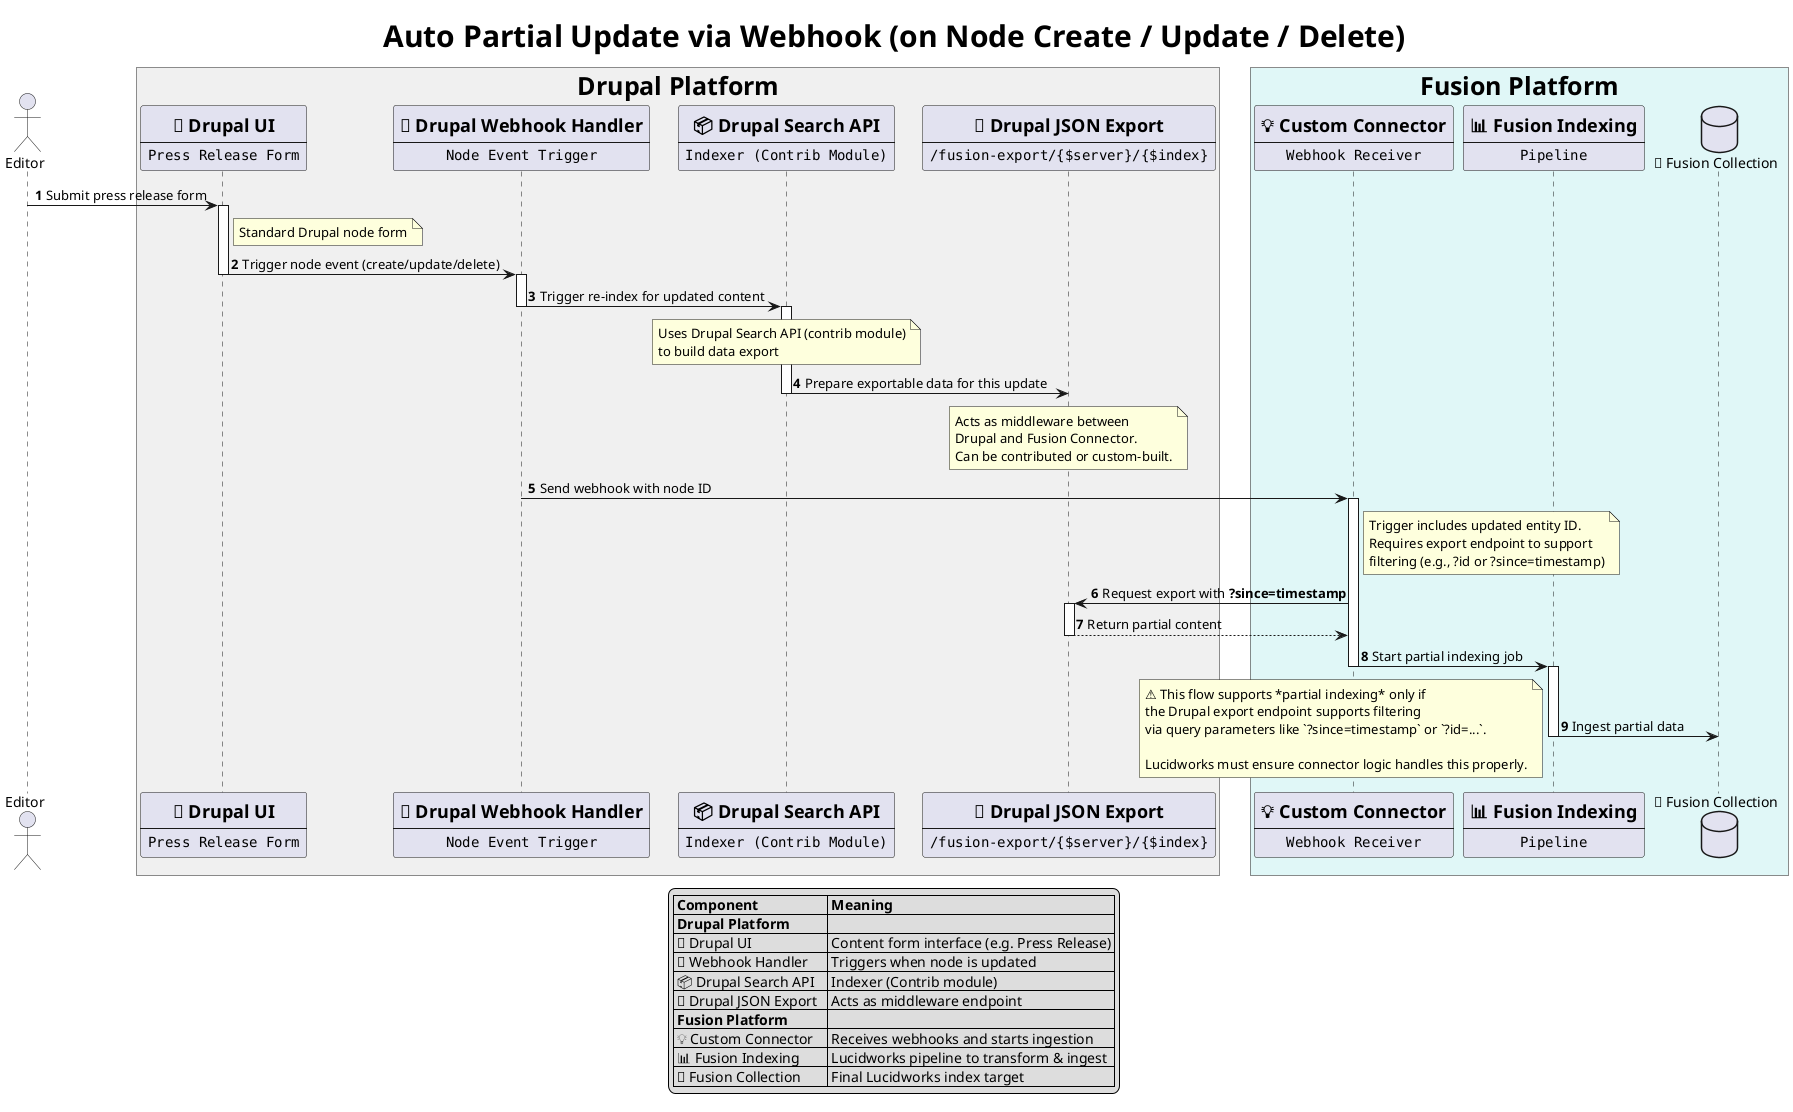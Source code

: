 @startuml

/' 
@id: ING-005
@file: ING-005--custom-auto-webhook-node-events.puml
@title: Auto Partial Update via Webhook (on Node Create / Update / Delete)
@type: sequence
@description: Shows how a content editor submits a form in Drupal, triggering a webhook that allows Lucidworks to fetch and index updated node content using partial update.
@related: ING-004, ING-006

🛠 Auto Partial Update via Webhook (on Node Create / Update / Delete)

Scenario:
1. A content editor submits a press release form in Drupal UI.
2. Drupal triggers a node event (create, update, or delete), which the webhook handler listens for.
3. The system reindexes the updated content using the Drupal Search API.
4. Drupal JSON Export prepares the exportable payload.
5. A webhook is sent to Lucidworks with the updated entity ID.
6. Lucidworks fetches the updated data using ?since=timestamp or ?id=
7. Fusion indexing pipeline starts and ingests the partial data into the Fusion Collection.

Requirements:
• Use actor for Editor.
• Use participants for Drupal UI, Webhook Handler, Drupal Search API, Drupal JSON Export, Custom Connector, Indexing Pipeline, and Fusion Collection.
• Highlight Search API as a contrib module.
• Mention that JSON Export can be custom or contributed.
• Emphasize that partial indexing requires query param support.
• Style via `<style>` block for consistency.
'/

<style>
  title {
    FontSize 30
  }
  box {
    FontSize 25
    .drupalPlatform {
      BackgroundColor #F0F0F0
    }
    .fusionPlatform {
      BackgroundColor #E0F7F7
    }
  }
</style>

title Auto Partial Update via Webhook (on Node Create / Update / Delete)

autonumber

actor Editor

box "Drupal Platform" <<drupalPlatform>>
  participant DrupalUI [
    =📝 Drupal UI
    ----
    ""Press Release Form""
  ]
  participant DrupalWebhookHandler [
    =🧠 Drupal Webhook Handler
    ----
    ""Node Event Trigger""
  ]
  participant SearchAPI [
    =📦 Drupal Search API
    ----
    ""Indexer (Contrib Module)""
  ]
  participant DrupalExport [
    =🔄 Drupal JSON Export
    ----
    ""/fusion-export/{$server}/{$index}""
  ]
end box

box "Fusion Platform" <<fusionPlatform>>
  participant FusionCustomConnector [
    =💡 Custom Connector
    ----
    ""Webhook Receiver""
  ]
  participant IndexingPipeline [
    =📊 Fusion Indexing
    ----
    ""Pipeline""
  ]
  database "📂 Fusion Collection" as FusionCollection
end box

Editor -> DrupalUI: Submit press release form
note right of DrupalUI: Standard Drupal node form
activate DrupalUI
DrupalUI -> DrupalWebhookHandler: Trigger node event (create/update/delete)
deactivate DrupalUI

activate DrupalWebhookHandler
DrupalWebhookHandler -> SearchAPI: Trigger re-index for updated content
deactivate DrupalWebhookHandler

activate SearchAPI
note over SearchAPI
  Uses Drupal Search API (contrib module)
  to build data export
end note
SearchAPI -> DrupalExport: Prepare exportable data for this update
deactivate SearchAPI

note over DrupalExport
  Acts as middleware between
  Drupal and Fusion Connector.
  Can be contributed or custom-built.
end note

DrupalWebhookHandler -> FusionCustomConnector: Send webhook with node ID

activate FusionCustomConnector
note right of FusionCustomConnector
  Trigger includes updated entity ID.
  Requires export endpoint to support
  filtering (e.g., ?id or ?since=timestamp)
end note

FusionCustomConnector -> DrupalExport: Request export with **?since=timestamp**
activate DrupalExport
DrupalExport --> FusionCustomConnector: Return partial content
deactivate DrupalExport

FusionCustomConnector -> IndexingPipeline: Start partial indexing job
deactivate FusionCustomConnector

activate IndexingPipeline
IndexingPipeline -> FusionCollection: Ingest partial data
deactivate IndexingPipeline

note bottom
  ⚠️ This flow supports *partial indexing* only if
  the Drupal export endpoint supports filtering
  via query parameters like `?since=timestamp` or `?id=...`.

  Lucidworks must ensure connector logic handles this properly.
end note

legend bottom
|= Component             |= Meaning |
| **Drupal Platform**    ||
| 📝 Drupal UI           | Content form interface (e.g. Press Release) |
| 🧠 Webhook Handler     | Triggers when node is updated |
| 📦 Drupal Search API   | Indexer (Contrib module) |
| 🔄 Drupal JSON Export  | Acts as middleware endpoint |
| **Fusion Platform**    ||
| 💡 Custom Connector    | Receives webhooks and starts ingestion |
| 📊 Fusion Indexing     | Lucidworks pipeline to transform & ingest |
| 📂 Fusion Collection   | Final Lucidworks index target |
endlegend

@enduml